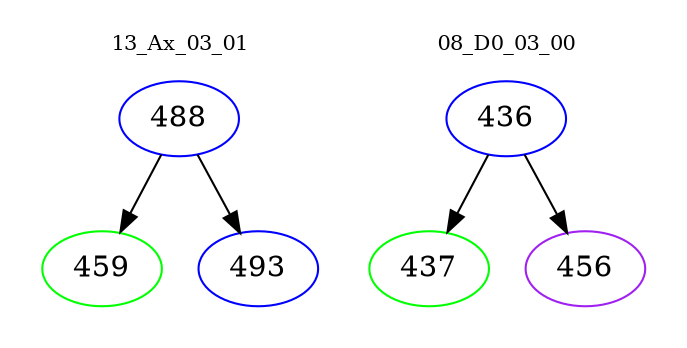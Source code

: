 digraph{
subgraph cluster_0 {
color = white
label = "13_Ax_03_01";
fontsize=10;
T0_488 [label="488", color="blue"]
T0_488 -> T0_459 [color="black"]
T0_459 [label="459", color="green"]
T0_488 -> T0_493 [color="black"]
T0_493 [label="493", color="blue"]
}
subgraph cluster_1 {
color = white
label = "08_D0_03_00";
fontsize=10;
T1_436 [label="436", color="blue"]
T1_436 -> T1_437 [color="black"]
T1_437 [label="437", color="green"]
T1_436 -> T1_456 [color="black"]
T1_456 [label="456", color="purple"]
}
}
